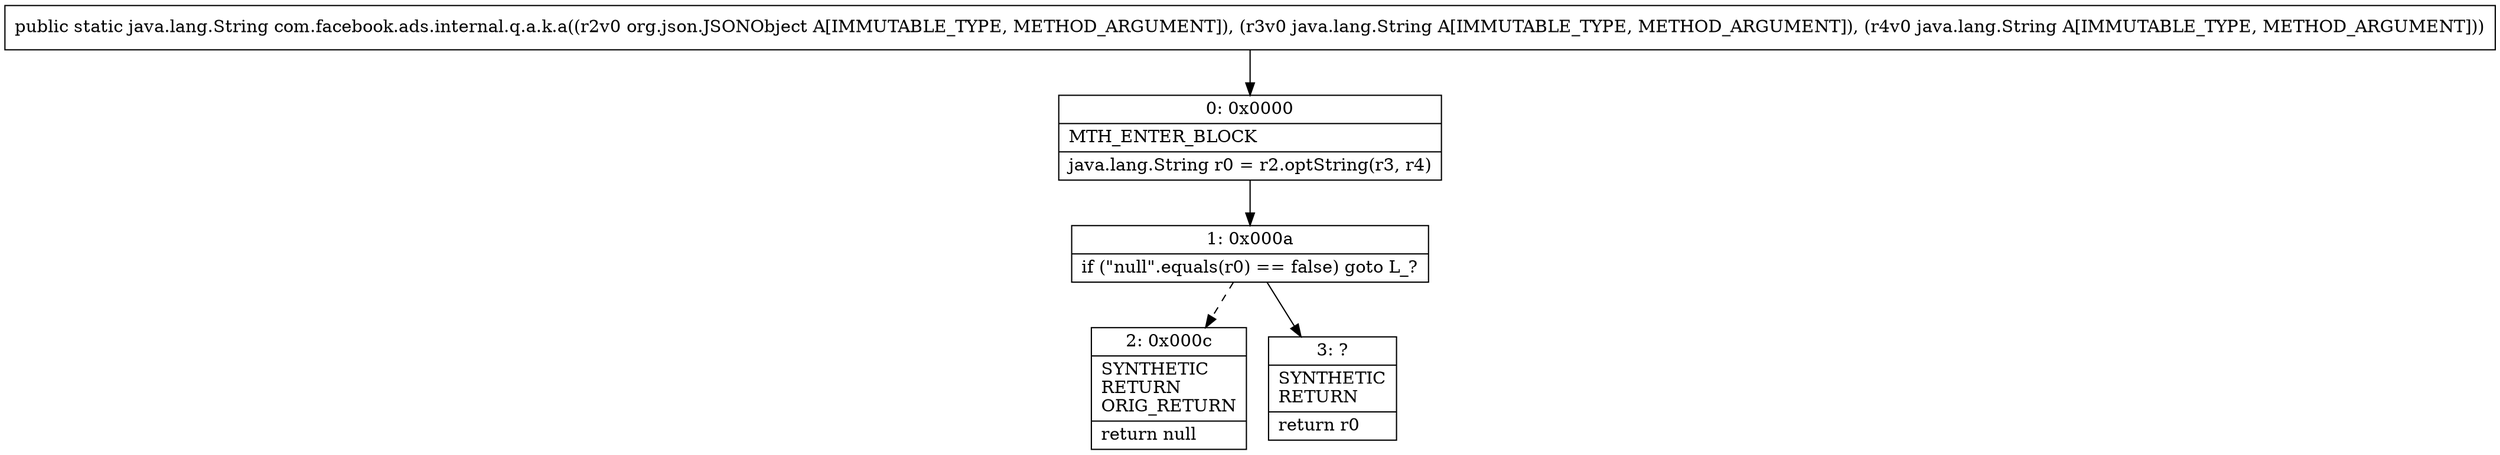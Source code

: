 digraph "CFG forcom.facebook.ads.internal.q.a.k.a(Lorg\/json\/JSONObject;Ljava\/lang\/String;Ljava\/lang\/String;)Ljava\/lang\/String;" {
Node_0 [shape=record,label="{0\:\ 0x0000|MTH_ENTER_BLOCK\l|java.lang.String r0 = r2.optString(r3, r4)\l}"];
Node_1 [shape=record,label="{1\:\ 0x000a|if (\"null\".equals(r0) == false) goto L_?\l}"];
Node_2 [shape=record,label="{2\:\ 0x000c|SYNTHETIC\lRETURN\lORIG_RETURN\l|return null\l}"];
Node_3 [shape=record,label="{3\:\ ?|SYNTHETIC\lRETURN\l|return r0\l}"];
MethodNode[shape=record,label="{public static java.lang.String com.facebook.ads.internal.q.a.k.a((r2v0 org.json.JSONObject A[IMMUTABLE_TYPE, METHOD_ARGUMENT]), (r3v0 java.lang.String A[IMMUTABLE_TYPE, METHOD_ARGUMENT]), (r4v0 java.lang.String A[IMMUTABLE_TYPE, METHOD_ARGUMENT])) }"];
MethodNode -> Node_0;
Node_0 -> Node_1;
Node_1 -> Node_2[style=dashed];
Node_1 -> Node_3;
}


